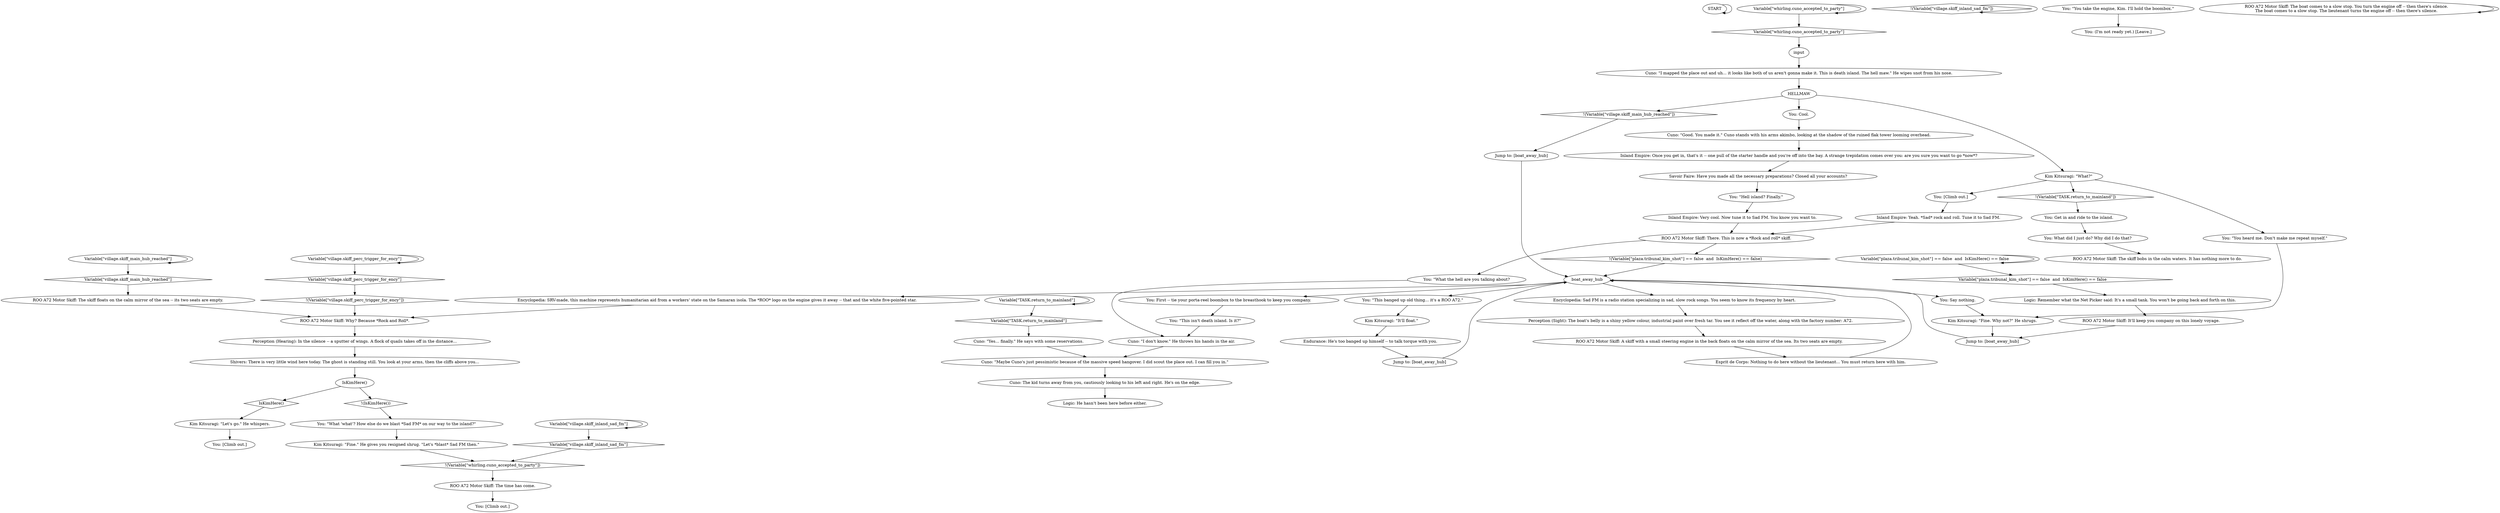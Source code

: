 # VILLAGE / BOAT
# This is the boat you can get from the Net picker. This boat takes you to the Sea Fortress island.VILLAGE ORB / ask boat from netpicker
# ==================================================
digraph G {
	  0 [label="START"];
	  1 [label="input"];
	  2 [label="Cuno: \"Good. You made it.\" Cuno stands with his arms akimbo, looking at the shadow of the ruined flak tower looming overhead."];
	  3 [label="ROO A72 Motor Skiff: It'll keep you company on this lonely voyage."];
	  4 [label="Variable[\"plaza.tribunal_kim_shot\"] == false  and  IsKimHere() == false"];
	  5 [label="Variable[\"plaza.tribunal_kim_shot\"] == false  and  IsKimHere() == false", shape=diamond];
	  6 [label="!(Variable[\"plaza.tribunal_kim_shot\"] == false  and  IsKimHere() == false)", shape=diamond];
	  7 [label="You: Cool."];
	  8 [label="You: \"This isn't death island. Is it?\""];
	  9 [label="ROO A72 Motor Skiff: There. This is now a *Rock and roll* skiff."];
	  10 [label="Variable[\"village.skiff_inland_sad_fm\"]"];
	  11 [label="Variable[\"village.skiff_inland_sad_fm\"]", shape=diamond];
	  12 [label="!(Variable[\"village.skiff_inland_sad_fm\"])", shape=diamond];
	  13 [label="Jump to: [boat_away_hub]"];
	  14 [label="ROO A72 Motor Skiff: A skiff with a small steering engine in the back floats on the calm mirror of the sea. Its two seats are empty."];
	  15 [label="Variable[\"village.skiff_perc_trigger_for_ency\"]"];
	  16 [label="Variable[\"village.skiff_perc_trigger_for_ency\"]", shape=diamond];
	  17 [label="!(Variable[\"village.skiff_perc_trigger_for_ency\"])", shape=diamond];
	  18 [label="Encyclopedia: SRV-made, this machine represents humanitarian aid from a workers' state on the Samaran isola. The *ROO* logo on the engine gives it away -- that and the white five-pointed star."];
	  19 [label="You: (I'm not ready yet.) [Leave.]"];
	  20 [label="Kim Kitsuragi: \"What?\""];
	  21 [label="You: \"What the hell are you talking about?"];
	  22 [label="You: What did I just do? Why did I do that?"];
	  23 [label="ROO A72 Motor Skiff: The boat comes to a slow stop. You turn the engine off -- then there's silence.\nThe boat comes to a slow stop. The lieutenant turns the engine off -- then there's silence."];
	  24 [label="Perception (Hearing): In the silence -- a sputter of wings. A flock of quails takes off in the distance..."];
	  25 [label="Inland Empire: Yeah. *Sad* rock and roll. Tune it to Sad FM."];
	  26 [label="Cuno: \"I mapped the place out and uh... it looks like both of us aren't gonna make it. This is death island. The hell maw.\" He wipes snot from his nose."];
	  27 [label="Variable[\"TASK.return_to_mainland\"]"];
	  28 [label="Variable[\"TASK.return_to_mainland\"]", shape=diamond];
	  29 [label="!(Variable[\"TASK.return_to_mainland\"])", shape=diamond];
	  30 [label="You: \"You heard me. Don't make me repeat myself.\""];
	  31 [label="You: Say nothing."];
	  32 [label="You: Get in and ride to the island."];
	  33 [label="Variable[\"village.skiff_main_hub_reached\"]"];
	  34 [label="Variable[\"village.skiff_main_hub_reached\"]", shape=diamond];
	  35 [label="!(Variable[\"village.skiff_main_hub_reached\"])", shape=diamond];
	  36 [label="You: \"Hell island? Finally.\""];
	  37 [label="Logic: Remember what the Net Picker said: It's a small tank. You won't be going back and forth on this."];
	  38 [label="Esprit de Corps: Nothing to do here without the lieutenant... You must return here with him."];
	  39 [label="Perception (Sight): The boat's belly is a shiny yellow colour, industrial paint over fresh tar. You see it reflect off the water, along with the factory number: A72."];
	  40 [label="Jump to: [boat_away_hub]"];
	  41 [label="Inland Empire: Very cool. Now tune it to Sad FM. You know you want to."];
	  42 [label="Cuno: \"Yes... finally.\" He says with some reservations."];
	  43 [label="ROO A72 Motor Skiff: The skiff bobs in the calm waters. It has nothing more to do."];
	  44 [label="ROO A72 Motor Skiff: Why? Because *Rock and Roll*."];
	  45 [label="Inland Empire: Once you get in, that's it -- one pull of the starter handle and you're off into the bay. A strange trepidation comes over you: are you sure you want to go *now*?"];
	  46 [label="You: [Climb out.]"];
	  47 [label="You: \"What 'what'? How else do we blast *Sad FM* on our way to the island?\""];
	  48 [label="Variable[\"whirling.cuno_accepted_to_party\"]"];
	  49 [label="Variable[\"whirling.cuno_accepted_to_party\"]", shape=diamond];
	  50 [label="!(Variable[\"whirling.cuno_accepted_to_party\"])", shape=diamond];
	  51 [label="Encyclopedia: Sad FM is a radio station specializing in sad, slow rock songs. You seem to know its frequency by heart."];
	  52 [label="You: \"You take the engine, Kim. I'll hold the boombox.\""];
	  53 [label="HELLMAW"];
	  54 [label="Kim Kitsuragi: \"It'll float.\""];
	  55 [label="Jump to: [boat_away_hub]"];
	  56 [label="Shivers: There is very little wind here today. The ghost is standing still. You look at your arms, then the cliffs above you..."];
	  57 [label="Kim Kitsuragi: \"Let's go.\" He whispers."];
	  58 [label="IsKimHere()"];
	  59 [label="IsKimHere()", shape=diamond];
	  60 [label="!(IsKimHere())", shape=diamond];
	  61 [label="Savoir Faire: Have you made all the necessary preparations? Closed all your accounts?"];
	  62 [label="boat_away_hub"];
	  63 [label="You: \"This banged up old thing... it's a ROO A72.\""];
	  64 [label="Kim Kitsuragi: \"Fine.\" He gives you resigned shrug. \"Let's *blast* Sad FM then.\""];
	  65 [label="Cuno: \"Maybe Cuno's just pessimistic because of the massive speed hangover. I did scout the place out. I can fill you in.\""];
	  66 [label="Cuno: The kid turns away from you, cautiously looking to his left and right. He's on the edge."];
	  67 [label="Logic: He hasn't been here before either."];
	  68 [label="You: First -- tie your porta-reel boombox to the breasthook to keep you company."];
	  69 [label="You: [Climb out.]"];
	  70 [label="ROO A72 Motor Skiff: The skiff floats on the calm mirror of the sea -- its two seats are empty."];
	  71 [label="You: [Climb out.]"];
	  72 [label="Endurance: He's too banged up himself -- to talk torque with you."];
	  73 [label="Cuno: \"I don't know.\" He throws his hands in the air."];
	  74 [label="ROO A72 Motor Skiff: The time has come."];
	  75 [label="Kim Kitsuragi: \"Fine. Why not?\" He shrugs."];
	  0 -> 0
	  1 -> 26
	  2 -> 45
	  3 -> 40
	  4 -> 4
	  4 -> 5
	  5 -> 37
	  6 -> 62
	  7 -> 2
	  8 -> 73
	  9 -> 21
	  9 -> 6
	  10 -> 10
	  10 -> 11
	  11 -> 50
	  12 -> 12
	  13 -> 62
	  14 -> 38
	  15 -> 16
	  15 -> 15
	  16 -> 17
	  17 -> 44
	  18 -> 44
	  20 -> 29
	  20 -> 46
	  20 -> 30
	  21 -> 73
	  22 -> 43
	  23 -> 23
	  24 -> 56
	  25 -> 9
	  26 -> 53
	  27 -> 27
	  27 -> 28
	  28 -> 42
	  29 -> 32
	  30 -> 75
	  31 -> 75
	  32 -> 22
	  33 -> 33
	  33 -> 34
	  34 -> 70
	  35 -> 13
	  36 -> 41
	  37 -> 3
	  38 -> 62
	  39 -> 14
	  40 -> 62
	  41 -> 9
	  42 -> 65
	  44 -> 24
	  45 -> 61
	  46 -> 25
	  47 -> 64
	  48 -> 48
	  48 -> 49
	  49 -> 1
	  50 -> 74
	  51 -> 39
	  52 -> 19
	  53 -> 35
	  53 -> 20
	  53 -> 7
	  54 -> 72
	  55 -> 62
	  56 -> 58
	  57 -> 69
	  58 -> 59
	  58 -> 60
	  59 -> 57
	  60 -> 47
	  61 -> 36
	  62 -> 68
	  62 -> 18
	  62 -> 51
	  62 -> 63
	  62 -> 31
	  63 -> 54
	  64 -> 50
	  65 -> 66
	  66 -> 67
	  68 -> 8
	  70 -> 44
	  72 -> 55
	  73 -> 65
	  74 -> 71
	  75 -> 40
}

